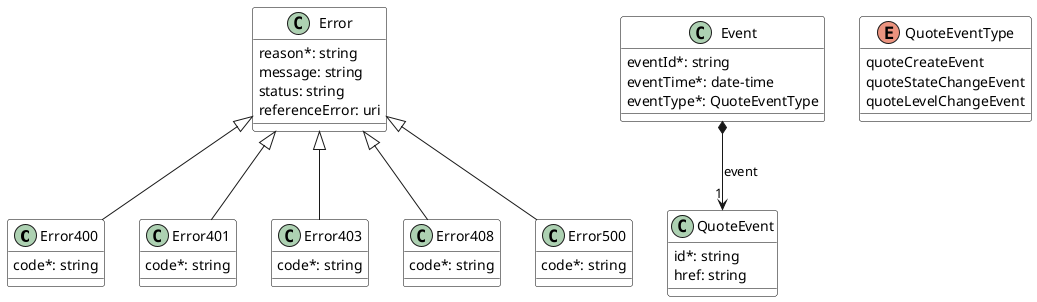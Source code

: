 @startuml
skinparam {
    ClassBackgroundColor White
    ClassBorderColor Black
}

class Error400 {

    code*: string 
}
Error <|-- Error400



class Error401 {

    code*: string 
}
Error <|-- Error401



class Error403 {

    code*: string 
}
Error <|-- Error403



class Error408 {

    code*: string 
}
Error <|-- Error408



class Error500 {

    code*: string 
}
Error <|-- Error500



class Error {

    reason*: string 
    message: string 
    status: string 
    referenceError: uri 
}



class Event {

    eventId*: string 
    eventTime*: date-time 
    eventType*: QuoteEventType 
}

Event *-->"1" QuoteEvent : event


class QuoteEvent {

    id*: string 
    href: string 
}



enum QuoteEventType {

    quoteCreateEvent
    quoteStateChangeEvent
    quoteLevelChangeEvent
}
@enduml
